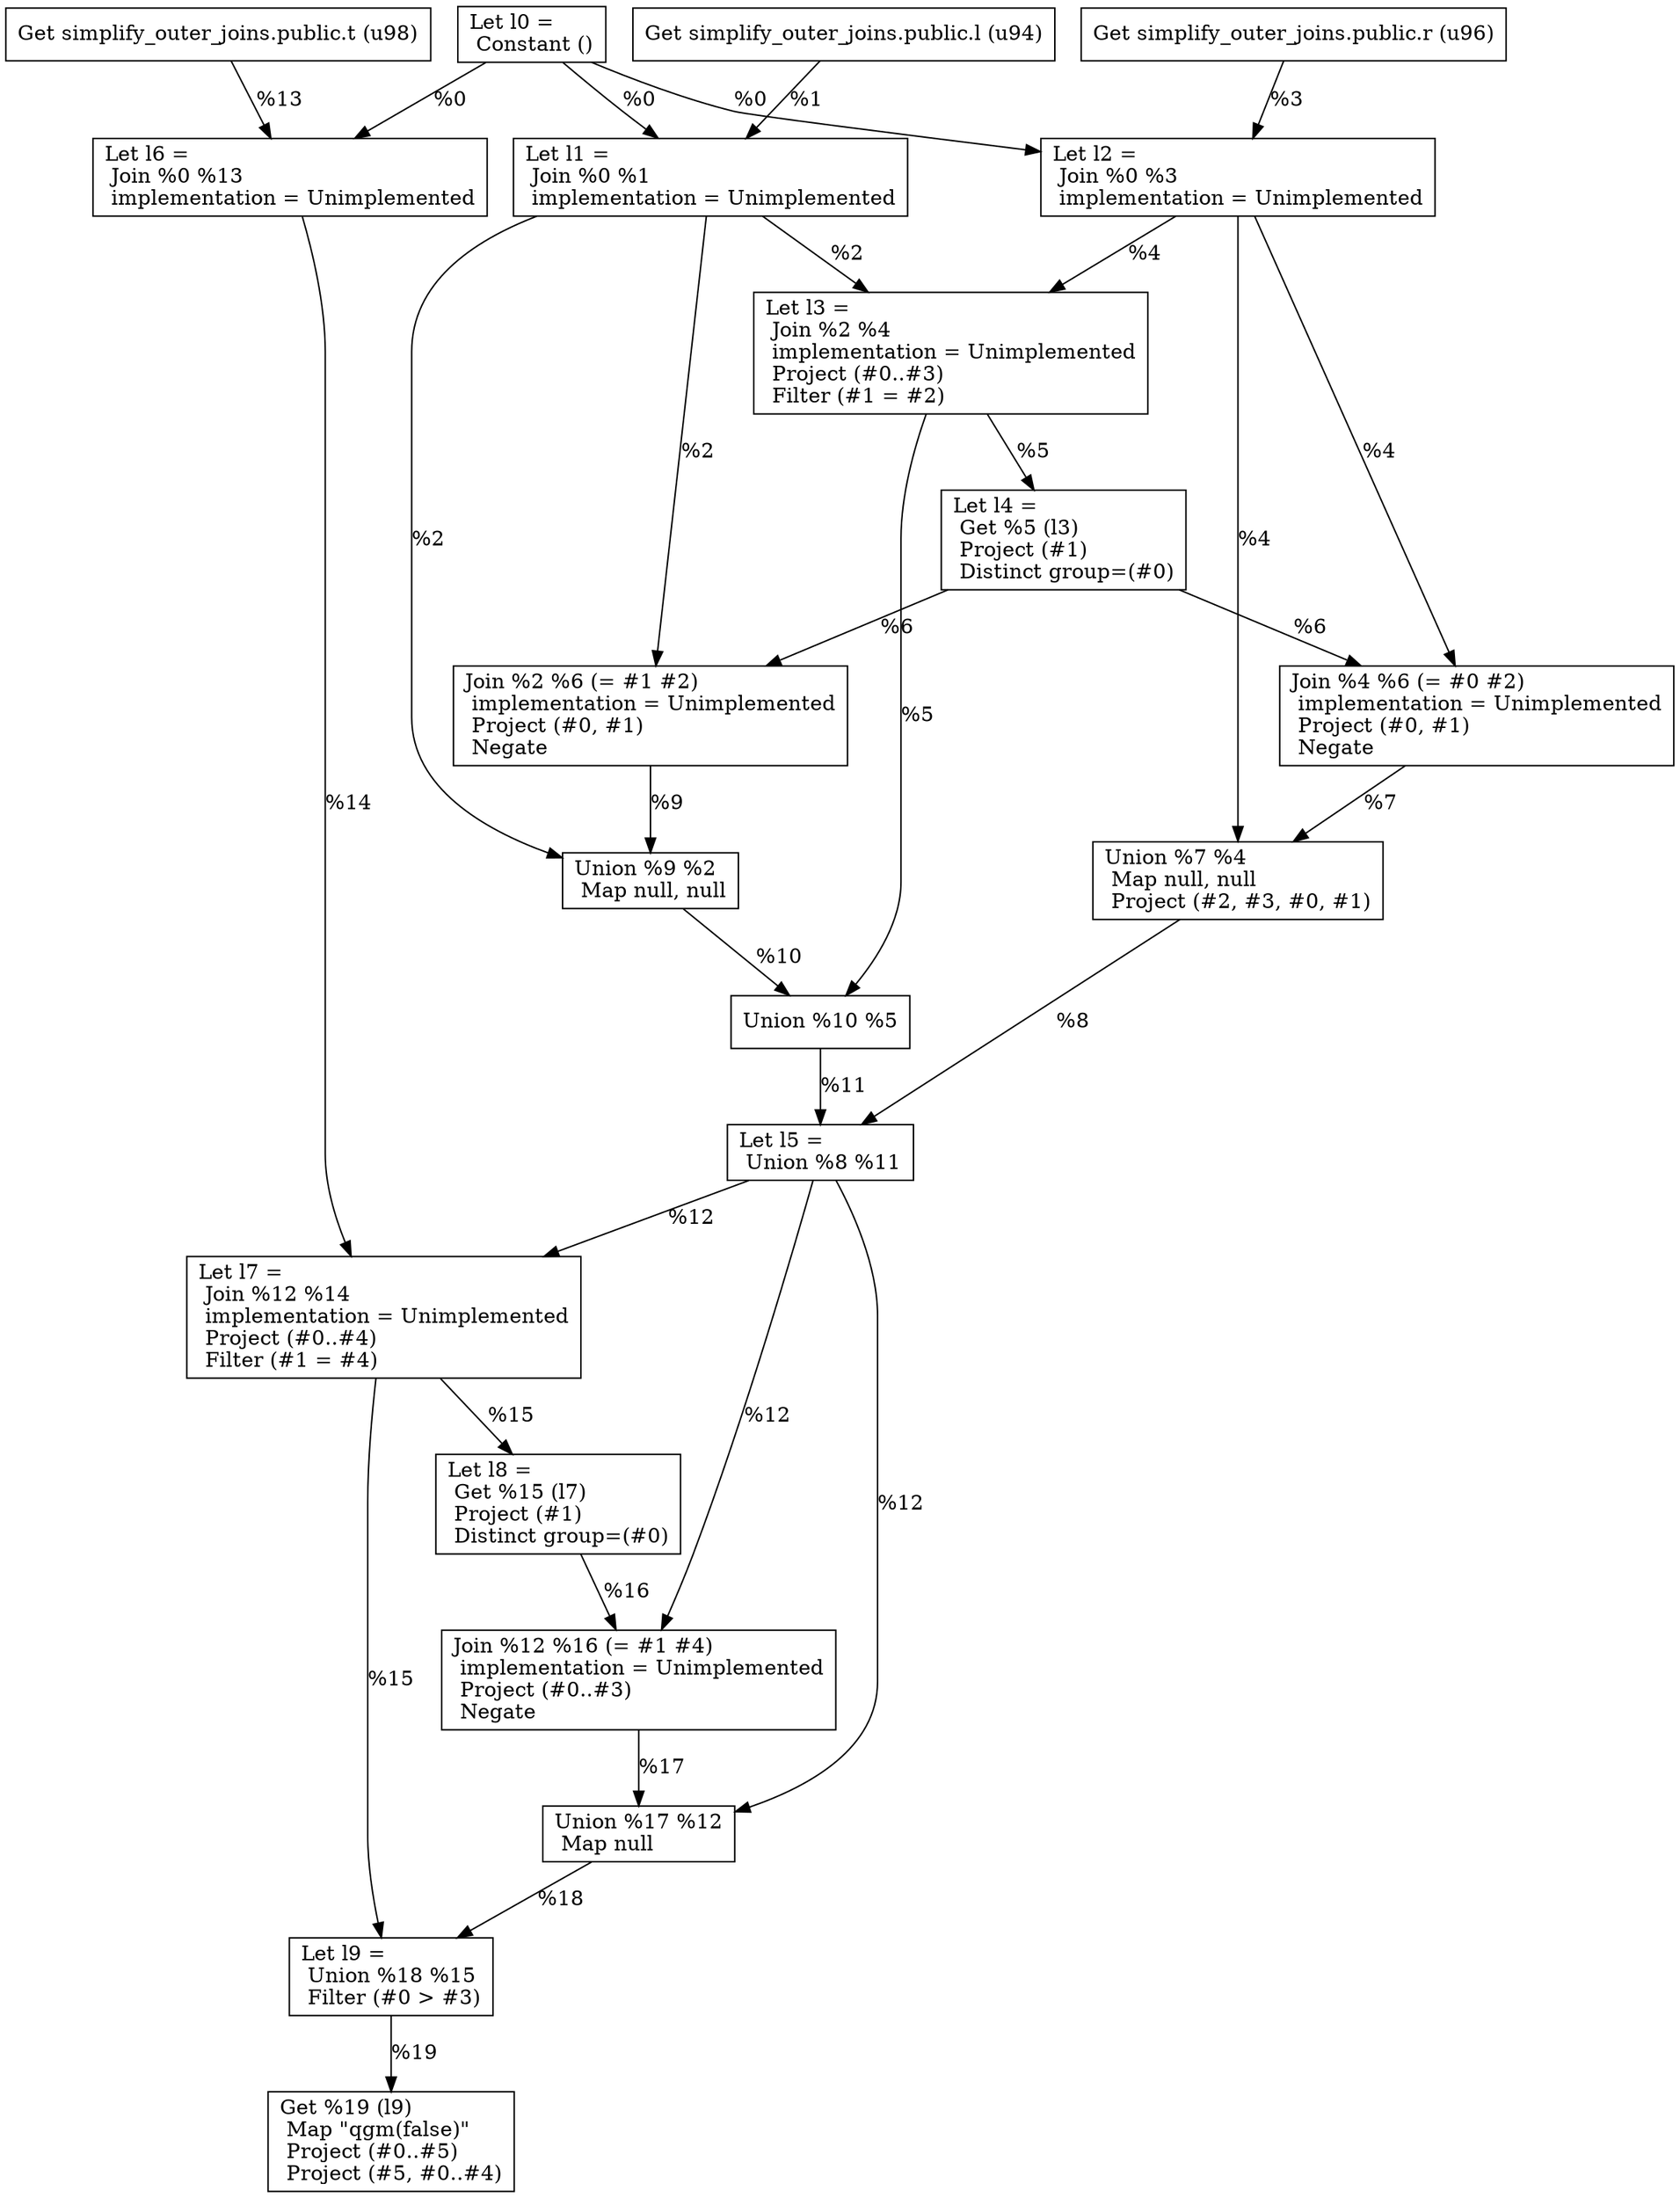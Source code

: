 digraph G {
    node0 [shape = record, label="Let l0 =\l Constant ()\l"]
    node1 [shape = record, label=" Get simplify_outer_joins.public.l (u94)\l"]
    node2 [shape = record, label="Let l1 =\l Join %0 %1\l  implementation = Unimplemented\l"]
    node3 [shape = record, label=" Get simplify_outer_joins.public.r (u96)\l"]
    node4 [shape = record, label="Let l2 =\l Join %0 %3\l  implementation = Unimplemented\l"]
    node5 [shape = record, label="Let l3 =\l Join %2 %4\l  implementation = Unimplemented\l Project (#0..#3)\l Filter (#1 = #2)\l"]
    node6 [shape = record, label="Let l4 =\l Get %5 (l3)\l Project (#1)\l Distinct group=(#0)\l"]
    node7 [shape = record, label=" Join %4 %6 (= #0 #2)\l  implementation = Unimplemented\l Project (#0, #1)\l Negate\l"]
    node8 [shape = record, label=" Union %7 %4\l Map null, null\l Project (#2, #3, #0, #1)\l"]
    node9 [shape = record, label=" Join %2 %6 (= #1 #2)\l  implementation = Unimplemented\l Project (#0, #1)\l Negate\l"]
    node10 [shape = record, label=" Union %9 %2\l Map null, null\l"]
    node11 [shape = record, label=" Union %10 %5\l"]
    node12 [shape = record, label="Let l5 =\l Union %8 %11\l"]
    node13 [shape = record, label=" Get simplify_outer_joins.public.t (u98)\l"]
    node14 [shape = record, label="Let l6 =\l Join %0 %13\l  implementation = Unimplemented\l"]
    node15 [shape = record, label="Let l7 =\l Join %12 %14\l  implementation = Unimplemented\l Project (#0..#4)\l Filter (#1 = #4)\l"]
    node16 [shape = record, label="Let l8 =\l Get %15 (l7)\l Project (#1)\l Distinct group=(#0)\l"]
    node17 [shape = record, label=" Join %12 %16 (= #1 #4)\l  implementation = Unimplemented\l Project (#0..#3)\l Negate\l"]
    node18 [shape = record, label=" Union %17 %12\l Map null\l"]
    node19 [shape = record, label="Let l9 =\l Union %18 %15\l Filter (#0 \> #3)\l"]
    node20 [shape = record, label=" Get %19 (l9)\l Map \"qgm(false)\"\l Project (#0..#5)\l Project (#5, #0..#4)\l"]
    node2 -> node9 [label = "%2\l"]
    node16 -> node17 [label = "%16\l"]
    node2 -> node5 [label = "%2\l"]
    node10 -> node11 [label = "%10\l"]
    node0 -> node2 [label = "%0\l"]
    node3 -> node4 [label = "%3\l"]
    node14 -> node15 [label = "%14\l"]
    node19 -> node20 [label = "%19\l"]
    node13 -> node14 [label = "%13\l"]
    node12 -> node15 [label = "%12\l"]
    node4 -> node7 [label = "%4\l"]
    node5 -> node11 [label = "%5\l"]
    node9 -> node10 [label = "%9\l"]
    node6 -> node7 [label = "%6\l"]
    node2 -> node10 [label = "%2\l"]
    node0 -> node14 [label = "%0\l"]
    node17 -> node18 [label = "%17\l"]
    node7 -> node8 [label = "%7\l"]
    node12 -> node17 [label = "%12\l"]
    node5 -> node6 [label = "%5\l"]
    node0 -> node4 [label = "%0\l"]
    node11 -> node12 [label = "%11\l"]
    node15 -> node19 [label = "%15\l"]
    node4 -> node5 [label = "%4\l"]
    node18 -> node19 [label = "%18\l"]
    node4 -> node8 [label = "%4\l"]
    node6 -> node9 [label = "%6\l"]
    node15 -> node16 [label = "%15\l"]
    node12 -> node18 [label = "%12\l"]
    node1 -> node2 [label = "%1\l"]
    node8 -> node12 [label = "%8\l"]
}
